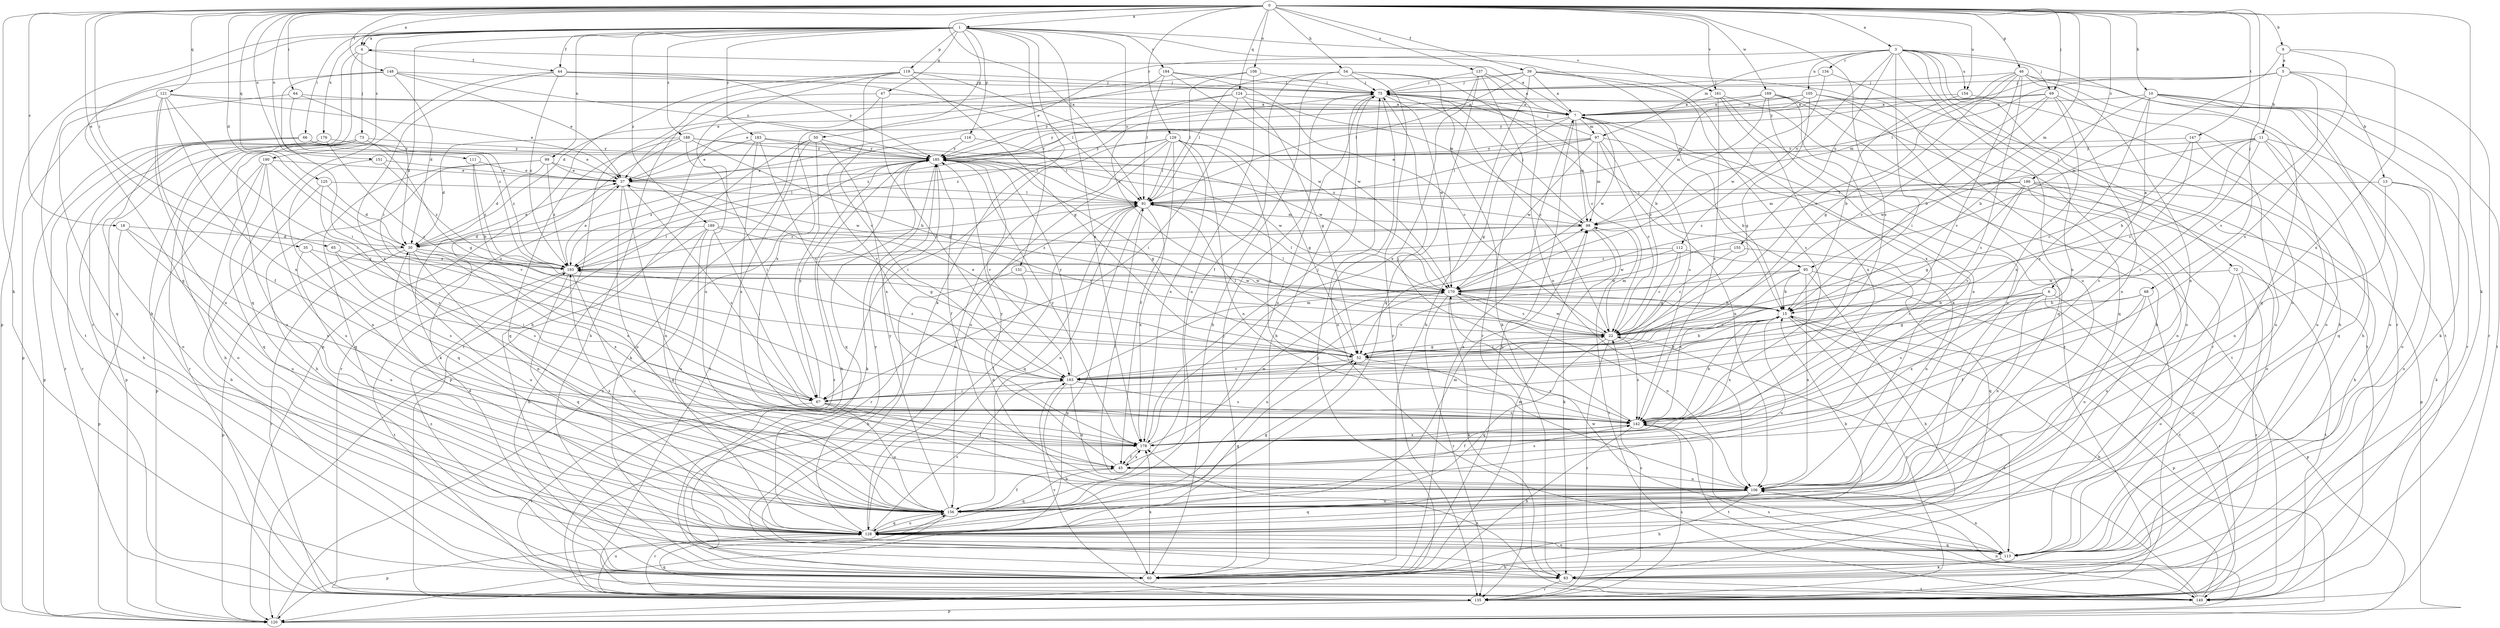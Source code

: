 strict digraph  {
0;
1;
3;
4;
5;
6;
7;
9;
10;
11;
13;
15;
18;
22;
30;
35;
37;
39;
44;
45;
46;
47;
50;
52;
54;
60;
64;
65;
66;
67;
68;
69;
72;
73;
75;
83;
91;
95;
97;
98;
99;
105;
106;
108;
111;
112;
113;
116;
119;
120;
121;
124;
125;
128;
129;
131;
134;
135;
137;
142;
147;
148;
149;
151;
154;
155;
156;
161;
163;
169;
170;
176;
178;
183;
184;
185;
186;
188;
189;
190;
193;
0 -> 1  [label=a];
0 -> 3  [label=a];
0 -> 4  [label=a];
0 -> 9  [label=b];
0 -> 10  [label=b];
0 -> 18  [label=c];
0 -> 30  [label=d];
0 -> 35  [label=e];
0 -> 39  [label=f];
0 -> 46  [label=g];
0 -> 54  [label=h];
0 -> 60  [label=h];
0 -> 64  [label=i];
0 -> 65  [label=i];
0 -> 68  [label=j];
0 -> 69  [label=j];
0 -> 83  [label=k];
0 -> 91  [label=l];
0 -> 95  [label=m];
0 -> 108  [label=o];
0 -> 111  [label=o];
0 -> 121  [label=q];
0 -> 124  [label=q];
0 -> 125  [label=q];
0 -> 129  [label=r];
0 -> 137  [label=s];
0 -> 142  [label=s];
0 -> 147  [label=t];
0 -> 148  [label=t];
0 -> 151  [label=u];
0 -> 154  [label=u];
0 -> 161  [label=v];
0 -> 169  [label=w];
0 -> 186  [label=z];
1 -> 4  [label=a];
1 -> 22  [label=c];
1 -> 44  [label=f];
1 -> 47  [label=g];
1 -> 50  [label=g];
1 -> 66  [label=i];
1 -> 67  [label=i];
1 -> 83  [label=k];
1 -> 95  [label=m];
1 -> 99  [label=n];
1 -> 116  [label=p];
1 -> 119  [label=p];
1 -> 120  [label=p];
1 -> 128  [label=q];
1 -> 131  [label=r];
1 -> 161  [label=v];
1 -> 176  [label=x];
1 -> 178  [label=x];
1 -> 183  [label=y];
1 -> 184  [label=y];
1 -> 188  [label=z];
1 -> 189  [label=z];
1 -> 190  [label=z];
3 -> 37  [label=e];
3 -> 67  [label=i];
3 -> 69  [label=j];
3 -> 72  [label=j];
3 -> 97  [label=m];
3 -> 105  [label=n];
3 -> 106  [label=n];
3 -> 112  [label=o];
3 -> 113  [label=o];
3 -> 134  [label=r];
3 -> 135  [label=r];
3 -> 154  [label=u];
3 -> 155  [label=u];
3 -> 156  [label=u];
4 -> 44  [label=f];
4 -> 60  [label=h];
4 -> 73  [label=j];
4 -> 135  [label=r];
5 -> 11  [label=b];
5 -> 13  [label=b];
5 -> 75  [label=j];
5 -> 91  [label=l];
5 -> 135  [label=r];
5 -> 163  [label=v];
5 -> 185  [label=y];
6 -> 15  [label=b];
6 -> 22  [label=c];
6 -> 106  [label=n];
6 -> 120  [label=p];
6 -> 135  [label=r];
6 -> 142  [label=s];
6 -> 178  [label=x];
7 -> 4  [label=a];
7 -> 52  [label=g];
7 -> 60  [label=h];
7 -> 97  [label=m];
7 -> 98  [label=m];
7 -> 142  [label=s];
7 -> 149  [label=t];
7 -> 170  [label=w];
7 -> 185  [label=y];
9 -> 5  [label=a];
9 -> 142  [label=s];
9 -> 170  [label=w];
9 -> 178  [label=x];
10 -> 6  [label=a];
10 -> 7  [label=a];
10 -> 15  [label=b];
10 -> 83  [label=k];
10 -> 113  [label=o];
10 -> 135  [label=r];
10 -> 142  [label=s];
10 -> 149  [label=t];
11 -> 15  [label=b];
11 -> 22  [label=c];
11 -> 67  [label=i];
11 -> 113  [label=o];
11 -> 128  [label=q];
11 -> 156  [label=u];
11 -> 170  [label=w];
11 -> 185  [label=y];
13 -> 83  [label=k];
13 -> 91  [label=l];
13 -> 106  [label=n];
13 -> 113  [label=o];
15 -> 22  [label=c];
15 -> 91  [label=l];
15 -> 113  [label=o];
15 -> 120  [label=p];
15 -> 135  [label=r];
15 -> 156  [label=u];
15 -> 178  [label=x];
18 -> 30  [label=d];
18 -> 120  [label=p];
18 -> 156  [label=u];
18 -> 178  [label=x];
22 -> 52  [label=g];
22 -> 98  [label=m];
22 -> 128  [label=q];
22 -> 135  [label=r];
22 -> 142  [label=s];
22 -> 170  [label=w];
30 -> 37  [label=e];
30 -> 106  [label=n];
30 -> 120  [label=p];
30 -> 135  [label=r];
30 -> 142  [label=s];
30 -> 156  [label=u];
30 -> 178  [label=x];
30 -> 193  [label=z];
35 -> 142  [label=s];
35 -> 156  [label=u];
35 -> 193  [label=z];
37 -> 91  [label=l];
37 -> 106  [label=n];
37 -> 128  [label=q];
37 -> 142  [label=s];
37 -> 156  [label=u];
39 -> 7  [label=a];
39 -> 37  [label=e];
39 -> 60  [label=h];
39 -> 75  [label=j];
39 -> 83  [label=k];
39 -> 91  [label=l];
39 -> 142  [label=s];
39 -> 178  [label=x];
44 -> 75  [label=j];
44 -> 91  [label=l];
44 -> 128  [label=q];
44 -> 178  [label=x];
44 -> 185  [label=y];
44 -> 193  [label=z];
45 -> 106  [label=n];
45 -> 128  [label=q];
45 -> 142  [label=s];
45 -> 178  [label=x];
45 -> 185  [label=y];
46 -> 22  [label=c];
46 -> 52  [label=g];
46 -> 75  [label=j];
46 -> 98  [label=m];
46 -> 106  [label=n];
46 -> 128  [label=q];
46 -> 142  [label=s];
46 -> 149  [label=t];
46 -> 163  [label=v];
47 -> 7  [label=a];
47 -> 60  [label=h];
47 -> 135  [label=r];
47 -> 163  [label=v];
50 -> 67  [label=i];
50 -> 83  [label=k];
50 -> 120  [label=p];
50 -> 149  [label=t];
50 -> 178  [label=x];
50 -> 185  [label=y];
52 -> 15  [label=b];
52 -> 22  [label=c];
52 -> 37  [label=e];
52 -> 91  [label=l];
52 -> 142  [label=s];
52 -> 163  [label=v];
52 -> 193  [label=z];
54 -> 22  [label=c];
54 -> 45  [label=f];
54 -> 60  [label=h];
54 -> 75  [label=j];
54 -> 83  [label=k];
54 -> 91  [label=l];
54 -> 135  [label=r];
60 -> 7  [label=a];
60 -> 75  [label=j];
60 -> 98  [label=m];
60 -> 178  [label=x];
60 -> 193  [label=z];
64 -> 7  [label=a];
64 -> 30  [label=d];
64 -> 120  [label=p];
64 -> 193  [label=z];
65 -> 67  [label=i];
65 -> 142  [label=s];
65 -> 193  [label=z];
66 -> 37  [label=e];
66 -> 113  [label=o];
66 -> 120  [label=p];
66 -> 135  [label=r];
66 -> 185  [label=y];
66 -> 193  [label=z];
67 -> 45  [label=f];
67 -> 142  [label=s];
67 -> 149  [label=t];
67 -> 156  [label=u];
67 -> 185  [label=y];
68 -> 15  [label=b];
68 -> 45  [label=f];
68 -> 52  [label=g];
68 -> 113  [label=o];
68 -> 156  [label=u];
69 -> 7  [label=a];
69 -> 15  [label=b];
69 -> 22  [label=c];
69 -> 60  [label=h];
69 -> 106  [label=n];
69 -> 178  [label=x];
69 -> 185  [label=y];
72 -> 113  [label=o];
72 -> 135  [label=r];
72 -> 149  [label=t];
72 -> 156  [label=u];
72 -> 170  [label=w];
73 -> 52  [label=g];
73 -> 60  [label=h];
73 -> 120  [label=p];
73 -> 135  [label=r];
73 -> 156  [label=u];
73 -> 185  [label=y];
75 -> 7  [label=a];
75 -> 15  [label=b];
75 -> 22  [label=c];
75 -> 60  [label=h];
75 -> 113  [label=o];
75 -> 156  [label=u];
75 -> 170  [label=w];
75 -> 193  [label=z];
83 -> 135  [label=r];
83 -> 149  [label=t];
91 -> 98  [label=m];
91 -> 120  [label=p];
91 -> 128  [label=q];
91 -> 135  [label=r];
91 -> 156  [label=u];
91 -> 178  [label=x];
91 -> 193  [label=z];
95 -> 15  [label=b];
95 -> 60  [label=h];
95 -> 106  [label=n];
95 -> 142  [label=s];
95 -> 149  [label=t];
95 -> 163  [label=v];
95 -> 170  [label=w];
97 -> 15  [label=b];
97 -> 22  [label=c];
97 -> 37  [label=e];
97 -> 75  [label=j];
97 -> 91  [label=l];
97 -> 98  [label=m];
97 -> 106  [label=n];
97 -> 170  [label=w];
97 -> 185  [label=y];
98 -> 30  [label=d];
98 -> 75  [label=j];
98 -> 83  [label=k];
98 -> 149  [label=t];
98 -> 185  [label=y];
98 -> 193  [label=z];
99 -> 30  [label=d];
99 -> 37  [label=e];
99 -> 60  [label=h];
99 -> 128  [label=q];
99 -> 170  [label=w];
99 -> 193  [label=z];
105 -> 7  [label=a];
105 -> 52  [label=g];
105 -> 98  [label=m];
105 -> 113  [label=o];
105 -> 128  [label=q];
105 -> 185  [label=y];
106 -> 7  [label=a];
106 -> 60  [label=h];
106 -> 91  [label=l];
106 -> 128  [label=q];
106 -> 156  [label=u];
108 -> 30  [label=d];
108 -> 75  [label=j];
108 -> 91  [label=l];
108 -> 156  [label=u];
111 -> 15  [label=b];
111 -> 37  [label=e];
111 -> 193  [label=z];
112 -> 22  [label=c];
112 -> 52  [label=g];
112 -> 128  [label=q];
112 -> 170  [label=w];
112 -> 193  [label=z];
113 -> 60  [label=h];
113 -> 83  [label=k];
113 -> 106  [label=n];
113 -> 128  [label=q];
113 -> 170  [label=w];
116 -> 91  [label=l];
116 -> 163  [label=v];
116 -> 185  [label=y];
119 -> 52  [label=g];
119 -> 60  [label=h];
119 -> 75  [label=j];
119 -> 120  [label=p];
119 -> 156  [label=u];
119 -> 163  [label=v];
119 -> 170  [label=w];
120 -> 75  [label=j];
120 -> 106  [label=n];
120 -> 185  [label=y];
121 -> 7  [label=a];
121 -> 37  [label=e];
121 -> 45  [label=f];
121 -> 67  [label=i];
121 -> 128  [label=q];
121 -> 156  [label=u];
121 -> 178  [label=x];
124 -> 7  [label=a];
124 -> 22  [label=c];
124 -> 52  [label=g];
124 -> 67  [label=i];
124 -> 185  [label=y];
124 -> 193  [label=z];
125 -> 30  [label=d];
125 -> 60  [label=h];
125 -> 91  [label=l];
125 -> 142  [label=s];
128 -> 15  [label=b];
128 -> 30  [label=d];
128 -> 52  [label=g];
128 -> 91  [label=l];
128 -> 98  [label=m];
128 -> 113  [label=o];
128 -> 120  [label=p];
128 -> 156  [label=u];
128 -> 163  [label=v];
128 -> 185  [label=y];
129 -> 45  [label=f];
129 -> 52  [label=g];
129 -> 67  [label=i];
129 -> 91  [label=l];
129 -> 106  [label=n];
129 -> 113  [label=o];
129 -> 142  [label=s];
129 -> 156  [label=u];
129 -> 178  [label=x];
129 -> 185  [label=y];
131 -> 60  [label=h];
131 -> 106  [label=n];
131 -> 170  [label=w];
134 -> 60  [label=h];
134 -> 75  [label=j];
134 -> 170  [label=w];
135 -> 22  [label=c];
135 -> 120  [label=p];
135 -> 142  [label=s];
135 -> 156  [label=u];
135 -> 163  [label=v];
137 -> 7  [label=a];
137 -> 75  [label=j];
137 -> 106  [label=n];
137 -> 128  [label=q];
137 -> 135  [label=r];
137 -> 178  [label=x];
142 -> 15  [label=b];
142 -> 45  [label=f];
142 -> 60  [label=h];
142 -> 75  [label=j];
142 -> 149  [label=t];
142 -> 178  [label=x];
147 -> 22  [label=c];
147 -> 142  [label=s];
147 -> 156  [label=u];
147 -> 185  [label=y];
148 -> 30  [label=d];
148 -> 37  [label=e];
148 -> 67  [label=i];
148 -> 75  [label=j];
148 -> 149  [label=t];
148 -> 185  [label=y];
149 -> 15  [label=b];
149 -> 22  [label=c];
149 -> 128  [label=q];
149 -> 142  [label=s];
149 -> 178  [label=x];
151 -> 37  [label=e];
151 -> 106  [label=n];
151 -> 193  [label=z];
154 -> 7  [label=a];
154 -> 15  [label=b];
154 -> 113  [label=o];
155 -> 22  [label=c];
155 -> 106  [label=n];
155 -> 193  [label=z];
156 -> 45  [label=f];
156 -> 52  [label=g];
156 -> 128  [label=q];
156 -> 135  [label=r];
156 -> 185  [label=y];
156 -> 193  [label=z];
161 -> 7  [label=a];
161 -> 135  [label=r];
161 -> 142  [label=s];
161 -> 149  [label=t];
161 -> 178  [label=x];
163 -> 15  [label=b];
163 -> 60  [label=h];
163 -> 67  [label=i];
163 -> 98  [label=m];
163 -> 106  [label=n];
163 -> 142  [label=s];
163 -> 185  [label=y];
169 -> 7  [label=a];
169 -> 22  [label=c];
169 -> 37  [label=e];
169 -> 106  [label=n];
169 -> 128  [label=q];
169 -> 135  [label=r];
169 -> 156  [label=u];
170 -> 15  [label=b];
170 -> 22  [label=c];
170 -> 83  [label=k];
170 -> 91  [label=l];
170 -> 106  [label=n];
170 -> 135  [label=r];
170 -> 156  [label=u];
176 -> 22  [label=c];
176 -> 60  [label=h];
176 -> 135  [label=r];
176 -> 185  [label=y];
178 -> 45  [label=f];
178 -> 75  [label=j];
178 -> 170  [label=w];
178 -> 185  [label=y];
183 -> 37  [label=e];
183 -> 135  [label=r];
183 -> 163  [label=v];
183 -> 170  [label=w];
183 -> 178  [label=x];
183 -> 185  [label=y];
184 -> 75  [label=j];
184 -> 91  [label=l];
184 -> 98  [label=m];
184 -> 170  [label=w];
184 -> 178  [label=x];
185 -> 37  [label=e];
185 -> 45  [label=f];
185 -> 52  [label=g];
185 -> 60  [label=h];
185 -> 83  [label=k];
185 -> 128  [label=q];
185 -> 135  [label=r];
185 -> 163  [label=v];
185 -> 170  [label=w];
185 -> 193  [label=z];
186 -> 52  [label=g];
186 -> 83  [label=k];
186 -> 91  [label=l];
186 -> 98  [label=m];
186 -> 106  [label=n];
186 -> 113  [label=o];
186 -> 120  [label=p];
186 -> 163  [label=v];
186 -> 193  [label=z];
188 -> 15  [label=b];
188 -> 30  [label=d];
188 -> 67  [label=i];
188 -> 83  [label=k];
188 -> 91  [label=l];
188 -> 128  [label=q];
188 -> 185  [label=y];
189 -> 22  [label=c];
189 -> 30  [label=d];
189 -> 52  [label=g];
189 -> 60  [label=h];
189 -> 67  [label=i];
189 -> 128  [label=q];
189 -> 156  [label=u];
190 -> 37  [label=e];
190 -> 113  [label=o];
190 -> 120  [label=p];
190 -> 128  [label=q];
190 -> 156  [label=u];
190 -> 163  [label=v];
193 -> 37  [label=e];
193 -> 91  [label=l];
193 -> 128  [label=q];
193 -> 149  [label=t];
193 -> 156  [label=u];
193 -> 170  [label=w];
}
